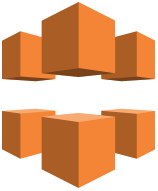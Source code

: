 <mxfile>
    <diagram id="sOPhLfDsW7TCmYk1cRLa" name="ページ1">
        <mxGraphModel dx="724" dy="610" grid="0" gridSize="10" guides="1" tooltips="1" connect="1" arrows="1" fold="1" page="0" pageScale="1" pageWidth="827" pageHeight="1169" math="0" shadow="0">
            <root>
                <mxCell id="0"/>
                <mxCell id="1" parent="0"/>
                <mxCell id="2" value="" style="outlineConnect=0;dashed=0;verticalLabelPosition=bottom;verticalAlign=top;align=center;html=1;shape=mxgraph.aws3.cloudfront;fillColor=#F58536;gradientColor=none;" vertex="1" parent="1">
                    <mxGeometry x="214" y="267" width="76.5" height="93" as="geometry"/>
                </mxCell>
            </root>
        </mxGraphModel>
    </diagram>
</mxfile>
